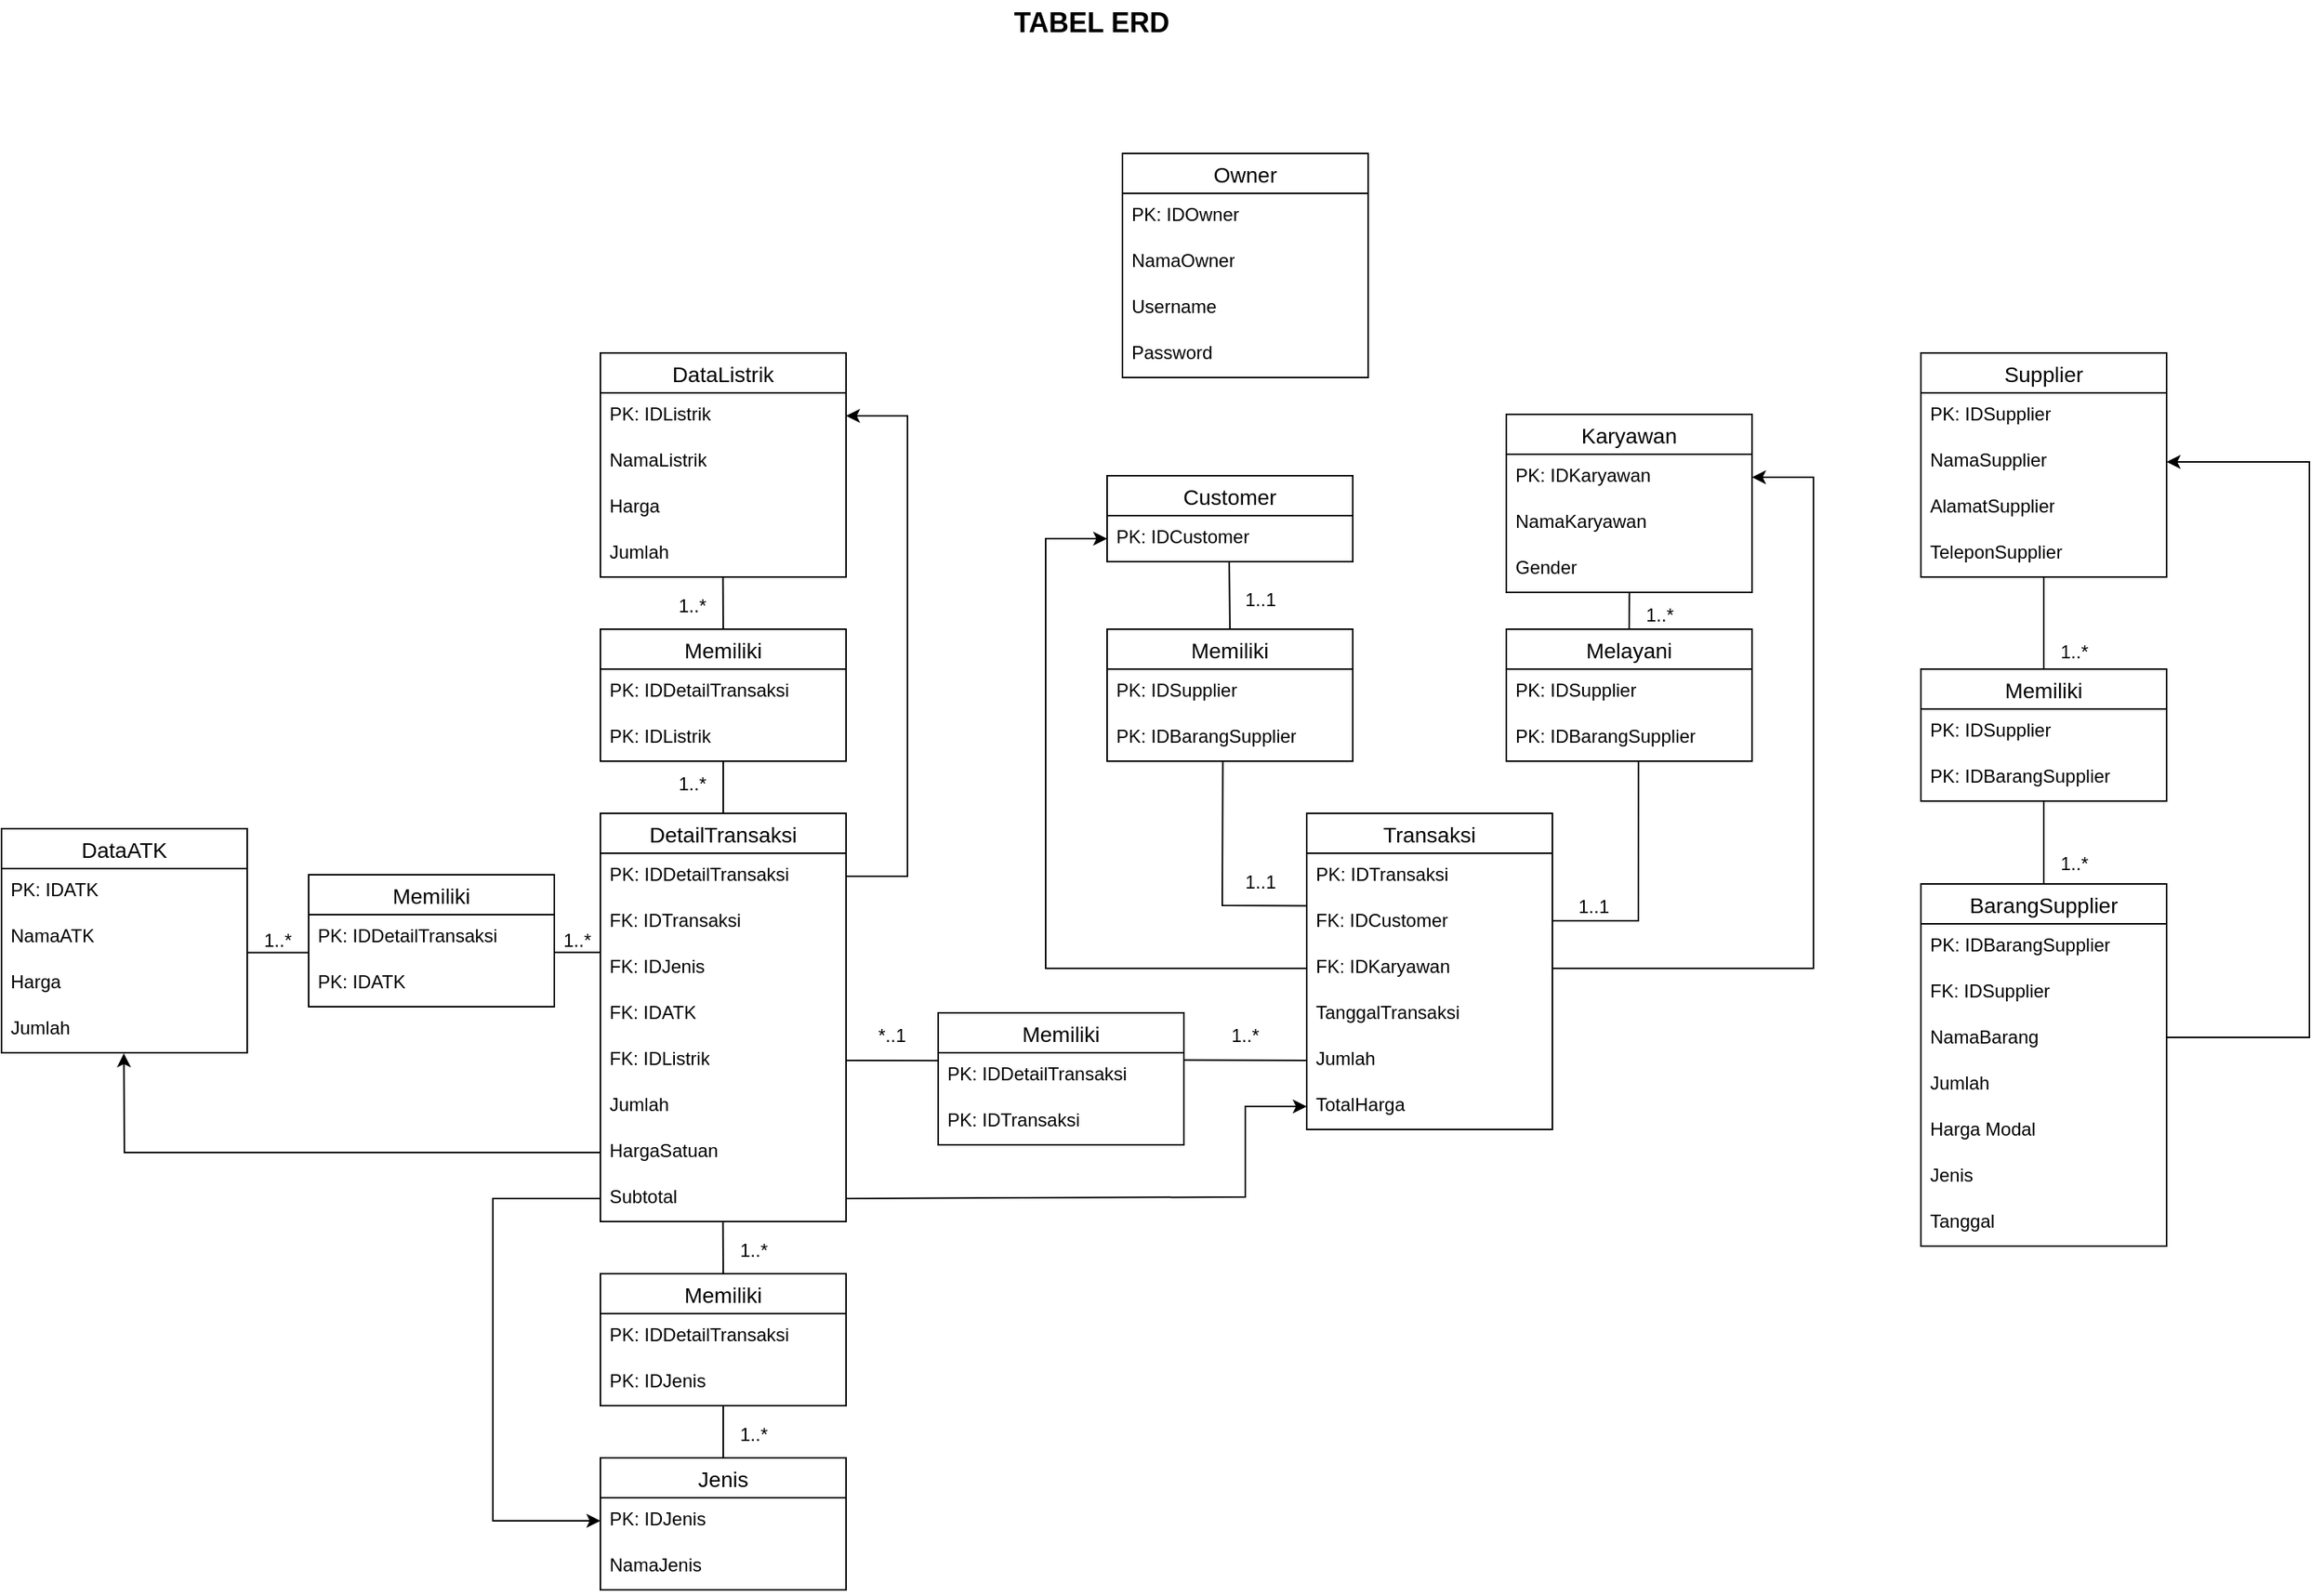 <mxfile version="24.9.1" pages="3">
  <diagram name="Tabel ERD" id="pd5Z-vJEDujKjC-KWBN4">
    <mxGraphModel dx="3781" dy="2709" grid="1" gridSize="10" guides="1" tooltips="1" connect="1" arrows="1" fold="1" page="1" pageScale="1" pageWidth="827" pageHeight="1169" math="0" shadow="0">
      <root>
        <mxCell id="0" />
        <mxCell id="1" parent="0" />
        <mxCell id="2nRiDqllTPxRwzyI0WlH-1" value="Jenis" style="swimlane;fontStyle=0;childLayout=stackLayout;horizontal=1;startSize=26;horizontalStack=0;resizeParent=1;resizeParentMax=0;resizeLast=0;collapsible=1;marginBottom=0;align=center;fontSize=14;" vertex="1" parent="1">
          <mxGeometry x="52" y="-170" width="160" height="86" as="geometry" />
        </mxCell>
        <mxCell id="2nRiDqllTPxRwzyI0WlH-2" value="PK: IDJenis" style="text;strokeColor=none;fillColor=none;spacingLeft=4;spacingRight=4;overflow=hidden;rotatable=0;points=[[0,0.5],[1,0.5]];portConstraint=eastwest;fontSize=12;whiteSpace=wrap;html=1;" vertex="1" parent="2nRiDqllTPxRwzyI0WlH-1">
          <mxGeometry y="26" width="160" height="30" as="geometry" />
        </mxCell>
        <mxCell id="2nRiDqllTPxRwzyI0WlH-3" value="NamaJenis" style="text;strokeColor=none;fillColor=none;spacingLeft=4;spacingRight=4;overflow=hidden;rotatable=0;points=[[0,0.5],[1,0.5]];portConstraint=eastwest;fontSize=12;whiteSpace=wrap;html=1;" vertex="1" parent="2nRiDqllTPxRwzyI0WlH-1">
          <mxGeometry y="56" width="160" height="30" as="geometry" />
        </mxCell>
        <mxCell id="2nRiDqllTPxRwzyI0WlH-5" value="DataListrik" style="swimlane;fontStyle=0;childLayout=stackLayout;horizontal=1;startSize=26;horizontalStack=0;resizeParent=1;resizeParentMax=0;resizeLast=0;collapsible=1;marginBottom=0;align=center;fontSize=14;" vertex="1" parent="1">
          <mxGeometry x="52" y="-890" width="160" height="146" as="geometry" />
        </mxCell>
        <mxCell id="2nRiDqllTPxRwzyI0WlH-6" value="PK: IDListrik" style="text;strokeColor=none;fillColor=none;spacingLeft=4;spacingRight=4;overflow=hidden;rotatable=0;points=[[0,0.5],[1,0.5]];portConstraint=eastwest;fontSize=12;whiteSpace=wrap;html=1;" vertex="1" parent="2nRiDqllTPxRwzyI0WlH-5">
          <mxGeometry y="26" width="160" height="30" as="geometry" />
        </mxCell>
        <mxCell id="2nRiDqllTPxRwzyI0WlH-10" value="NamaListrik" style="text;strokeColor=none;fillColor=none;spacingLeft=4;spacingRight=4;overflow=hidden;rotatable=0;points=[[0,0.5],[1,0.5]];portConstraint=eastwest;fontSize=12;whiteSpace=wrap;html=1;" vertex="1" parent="2nRiDqllTPxRwzyI0WlH-5">
          <mxGeometry y="56" width="160" height="30" as="geometry" />
        </mxCell>
        <mxCell id="2nRiDqllTPxRwzyI0WlH-7" value="Harga" style="text;strokeColor=none;fillColor=none;spacingLeft=4;spacingRight=4;overflow=hidden;rotatable=0;points=[[0,0.5],[1,0.5]];portConstraint=eastwest;fontSize=12;whiteSpace=wrap;html=1;" vertex="1" parent="2nRiDqllTPxRwzyI0WlH-5">
          <mxGeometry y="86" width="160" height="30" as="geometry" />
        </mxCell>
        <mxCell id="2nRiDqllTPxRwzyI0WlH-8" value="Jumlah" style="text;strokeColor=none;fillColor=none;spacingLeft=4;spacingRight=4;overflow=hidden;rotatable=0;points=[[0,0.5],[1,0.5]];portConstraint=eastwest;fontSize=12;whiteSpace=wrap;html=1;" vertex="1" parent="2nRiDqllTPxRwzyI0WlH-5">
          <mxGeometry y="116" width="160" height="30" as="geometry" />
        </mxCell>
        <mxCell id="2nRiDqllTPxRwzyI0WlH-21" value="DataATK" style="swimlane;fontStyle=0;childLayout=stackLayout;horizontal=1;startSize=26;horizontalStack=0;resizeParent=1;resizeParentMax=0;resizeLast=0;collapsible=1;marginBottom=0;align=center;fontSize=14;" vertex="1" parent="1">
          <mxGeometry x="-338" y="-580" width="160" height="146" as="geometry" />
        </mxCell>
        <mxCell id="2nRiDqllTPxRwzyI0WlH-22" value="PK: IDATK" style="text;strokeColor=none;fillColor=none;spacingLeft=4;spacingRight=4;overflow=hidden;rotatable=0;points=[[0,0.5],[1,0.5]];portConstraint=eastwest;fontSize=12;whiteSpace=wrap;html=1;" vertex="1" parent="2nRiDqllTPxRwzyI0WlH-21">
          <mxGeometry y="26" width="160" height="30" as="geometry" />
        </mxCell>
        <mxCell id="2nRiDqllTPxRwzyI0WlH-23" value="NamaATK" style="text;strokeColor=none;fillColor=none;spacingLeft=4;spacingRight=4;overflow=hidden;rotatable=0;points=[[0,0.5],[1,0.5]];portConstraint=eastwest;fontSize=12;whiteSpace=wrap;html=1;" vertex="1" parent="2nRiDqllTPxRwzyI0WlH-21">
          <mxGeometry y="56" width="160" height="30" as="geometry" />
        </mxCell>
        <mxCell id="2nRiDqllTPxRwzyI0WlH-24" value="Harga" style="text;strokeColor=none;fillColor=none;spacingLeft=4;spacingRight=4;overflow=hidden;rotatable=0;points=[[0,0.5],[1,0.5]];portConstraint=eastwest;fontSize=12;whiteSpace=wrap;html=1;" vertex="1" parent="2nRiDqllTPxRwzyI0WlH-21">
          <mxGeometry y="86" width="160" height="30" as="geometry" />
        </mxCell>
        <mxCell id="2nRiDqllTPxRwzyI0WlH-25" value="Jumlah" style="text;strokeColor=none;fillColor=none;spacingLeft=4;spacingRight=4;overflow=hidden;rotatable=0;points=[[0,0.5],[1,0.5]];portConstraint=eastwest;fontSize=12;whiteSpace=wrap;html=1;" vertex="1" parent="2nRiDqllTPxRwzyI0WlH-21">
          <mxGeometry y="116" width="160" height="30" as="geometry" />
        </mxCell>
        <mxCell id="2nRiDqllTPxRwzyI0WlH-26" value="Karyawan" style="swimlane;fontStyle=0;childLayout=stackLayout;horizontal=1;startSize=26;horizontalStack=0;resizeParent=1;resizeParentMax=0;resizeLast=0;collapsible=1;marginBottom=0;align=center;fontSize=14;" vertex="1" parent="1">
          <mxGeometry x="642" y="-850" width="160" height="116" as="geometry" />
        </mxCell>
        <mxCell id="2nRiDqllTPxRwzyI0WlH-27" value="PK: IDKaryawan" style="text;strokeColor=none;fillColor=none;spacingLeft=4;spacingRight=4;overflow=hidden;rotatable=0;points=[[0,0.5],[1,0.5]];portConstraint=eastwest;fontSize=12;whiteSpace=wrap;html=1;" vertex="1" parent="2nRiDqllTPxRwzyI0WlH-26">
          <mxGeometry y="26" width="160" height="30" as="geometry" />
        </mxCell>
        <mxCell id="2nRiDqllTPxRwzyI0WlH-28" value="NamaKaryawan" style="text;strokeColor=none;fillColor=none;spacingLeft=4;spacingRight=4;overflow=hidden;rotatable=0;points=[[0,0.5],[1,0.5]];portConstraint=eastwest;fontSize=12;whiteSpace=wrap;html=1;" vertex="1" parent="2nRiDqllTPxRwzyI0WlH-26">
          <mxGeometry y="56" width="160" height="30" as="geometry" />
        </mxCell>
        <mxCell id="2nRiDqllTPxRwzyI0WlH-29" value="Gender" style="text;strokeColor=none;fillColor=none;spacingLeft=4;spacingRight=4;overflow=hidden;rotatable=0;points=[[0,0.5],[1,0.5]];portConstraint=eastwest;fontSize=12;whiteSpace=wrap;html=1;" vertex="1" parent="2nRiDqllTPxRwzyI0WlH-26">
          <mxGeometry y="86" width="160" height="30" as="geometry" />
        </mxCell>
        <mxCell id="2nRiDqllTPxRwzyI0WlH-30" value="Customer" style="swimlane;fontStyle=0;childLayout=stackLayout;horizontal=1;startSize=26;horizontalStack=0;resizeParent=1;resizeParentMax=0;resizeLast=0;collapsible=1;marginBottom=0;align=center;fontSize=14;" vertex="1" parent="1">
          <mxGeometry x="382" y="-810" width="160" height="56" as="geometry" />
        </mxCell>
        <mxCell id="2nRiDqllTPxRwzyI0WlH-31" value="PK: IDCustomer" style="text;strokeColor=none;fillColor=none;spacingLeft=4;spacingRight=4;overflow=hidden;rotatable=0;points=[[0,0.5],[1,0.5]];portConstraint=eastwest;fontSize=12;whiteSpace=wrap;html=1;" vertex="1" parent="2nRiDqllTPxRwzyI0WlH-30">
          <mxGeometry y="26" width="160" height="30" as="geometry" />
        </mxCell>
        <mxCell id="2nRiDqllTPxRwzyI0WlH-34" value="Owner" style="swimlane;fontStyle=0;childLayout=stackLayout;horizontal=1;startSize=26;horizontalStack=0;resizeParent=1;resizeParentMax=0;resizeLast=0;collapsible=1;marginBottom=0;align=center;fontSize=14;" vertex="1" parent="1">
          <mxGeometry x="392" y="-1020" width="160" height="146" as="geometry" />
        </mxCell>
        <mxCell id="2nRiDqllTPxRwzyI0WlH-35" value="PK: IDOwner" style="text;strokeColor=none;fillColor=none;spacingLeft=4;spacingRight=4;overflow=hidden;rotatable=0;points=[[0,0.5],[1,0.5]];portConstraint=eastwest;fontSize=12;whiteSpace=wrap;html=1;" vertex="1" parent="2nRiDqllTPxRwzyI0WlH-34">
          <mxGeometry y="26" width="160" height="30" as="geometry" />
        </mxCell>
        <mxCell id="2nRiDqllTPxRwzyI0WlH-36" value="NamaOwner" style="text;strokeColor=none;fillColor=none;spacingLeft=4;spacingRight=4;overflow=hidden;rotatable=0;points=[[0,0.5],[1,0.5]];portConstraint=eastwest;fontSize=12;whiteSpace=wrap;html=1;" vertex="1" parent="2nRiDqllTPxRwzyI0WlH-34">
          <mxGeometry y="56" width="160" height="30" as="geometry" />
        </mxCell>
        <mxCell id="2nRiDqllTPxRwzyI0WlH-37" value="Username" style="text;strokeColor=none;fillColor=none;spacingLeft=4;spacingRight=4;overflow=hidden;rotatable=0;points=[[0,0.5],[1,0.5]];portConstraint=eastwest;fontSize=12;whiteSpace=wrap;html=1;" vertex="1" parent="2nRiDqllTPxRwzyI0WlH-34">
          <mxGeometry y="86" width="160" height="30" as="geometry" />
        </mxCell>
        <mxCell id="2nRiDqllTPxRwzyI0WlH-38" value="Password" style="text;strokeColor=none;fillColor=none;spacingLeft=4;spacingRight=4;overflow=hidden;rotatable=0;points=[[0,0.5],[1,0.5]];portConstraint=eastwest;fontSize=12;whiteSpace=wrap;html=1;" vertex="1" parent="2nRiDqllTPxRwzyI0WlH-34">
          <mxGeometry y="116" width="160" height="30" as="geometry" />
        </mxCell>
        <mxCell id="2nRiDqllTPxRwzyI0WlH-39" value="Supplier" style="swimlane;fontStyle=0;childLayout=stackLayout;horizontal=1;startSize=26;horizontalStack=0;resizeParent=1;resizeParentMax=0;resizeLast=0;collapsible=1;marginBottom=0;align=center;fontSize=14;" vertex="1" parent="1">
          <mxGeometry x="912" y="-890" width="160" height="146" as="geometry" />
        </mxCell>
        <mxCell id="2nRiDqllTPxRwzyI0WlH-40" value="PK: IDSupplier" style="text;strokeColor=none;fillColor=none;spacingLeft=4;spacingRight=4;overflow=hidden;rotatable=0;points=[[0,0.5],[1,0.5]];portConstraint=eastwest;fontSize=12;whiteSpace=wrap;html=1;" vertex="1" parent="2nRiDqllTPxRwzyI0WlH-39">
          <mxGeometry y="26" width="160" height="30" as="geometry" />
        </mxCell>
        <mxCell id="2nRiDqllTPxRwzyI0WlH-41" value="NamaSupplier" style="text;strokeColor=none;fillColor=none;spacingLeft=4;spacingRight=4;overflow=hidden;rotatable=0;points=[[0,0.5],[1,0.5]];portConstraint=eastwest;fontSize=12;whiteSpace=wrap;html=1;" vertex="1" parent="2nRiDqllTPxRwzyI0WlH-39">
          <mxGeometry y="56" width="160" height="30" as="geometry" />
        </mxCell>
        <mxCell id="2nRiDqllTPxRwzyI0WlH-42" value="AlamatSupplier" style="text;strokeColor=none;fillColor=none;spacingLeft=4;spacingRight=4;overflow=hidden;rotatable=0;points=[[0,0.5],[1,0.5]];portConstraint=eastwest;fontSize=12;whiteSpace=wrap;html=1;" vertex="1" parent="2nRiDqllTPxRwzyI0WlH-39">
          <mxGeometry y="86" width="160" height="30" as="geometry" />
        </mxCell>
        <mxCell id="2nRiDqllTPxRwzyI0WlH-43" value="TeleponSupplier" style="text;strokeColor=none;fillColor=none;spacingLeft=4;spacingRight=4;overflow=hidden;rotatable=0;points=[[0,0.5],[1,0.5]];portConstraint=eastwest;fontSize=12;whiteSpace=wrap;html=1;" vertex="1" parent="2nRiDqllTPxRwzyI0WlH-39">
          <mxGeometry y="116" width="160" height="30" as="geometry" />
        </mxCell>
        <mxCell id="2nRiDqllTPxRwzyI0WlH-44" value="BarangSupplier" style="swimlane;fontStyle=0;childLayout=stackLayout;horizontal=1;startSize=26;horizontalStack=0;resizeParent=1;resizeParentMax=0;resizeLast=0;collapsible=1;marginBottom=0;align=center;fontSize=14;" vertex="1" parent="1">
          <mxGeometry x="912" y="-544" width="160" height="236" as="geometry" />
        </mxCell>
        <mxCell id="2nRiDqllTPxRwzyI0WlH-45" value="PK: IDBarangSupplier" style="text;strokeColor=none;fillColor=none;spacingLeft=4;spacingRight=4;overflow=hidden;rotatable=0;points=[[0,0.5],[1,0.5]];portConstraint=eastwest;fontSize=12;whiteSpace=wrap;html=1;" vertex="1" parent="2nRiDqllTPxRwzyI0WlH-44">
          <mxGeometry y="26" width="160" height="30" as="geometry" />
        </mxCell>
        <mxCell id="2nRiDqllTPxRwzyI0WlH-46" value="FK: IDSupplier" style="text;strokeColor=none;fillColor=none;spacingLeft=4;spacingRight=4;overflow=hidden;rotatable=0;points=[[0,0.5],[1,0.5]];portConstraint=eastwest;fontSize=12;whiteSpace=wrap;html=1;" vertex="1" parent="2nRiDqllTPxRwzyI0WlH-44">
          <mxGeometry y="56" width="160" height="30" as="geometry" />
        </mxCell>
        <mxCell id="2nRiDqllTPxRwzyI0WlH-47" value="NamaBarang" style="text;strokeColor=none;fillColor=none;spacingLeft=4;spacingRight=4;overflow=hidden;rotatable=0;points=[[0,0.5],[1,0.5]];portConstraint=eastwest;fontSize=12;whiteSpace=wrap;html=1;" vertex="1" parent="2nRiDqllTPxRwzyI0WlH-44">
          <mxGeometry y="86" width="160" height="30" as="geometry" />
        </mxCell>
        <mxCell id="2nRiDqllTPxRwzyI0WlH-49" value="Jumlah" style="text;strokeColor=none;fillColor=none;spacingLeft=4;spacingRight=4;overflow=hidden;rotatable=0;points=[[0,0.5],[1,0.5]];portConstraint=eastwest;fontSize=12;whiteSpace=wrap;html=1;" vertex="1" parent="2nRiDqllTPxRwzyI0WlH-44">
          <mxGeometry y="116" width="160" height="30" as="geometry" />
        </mxCell>
        <mxCell id="2nRiDqllTPxRwzyI0WlH-50" value="Harga Modal" style="text;strokeColor=none;fillColor=none;spacingLeft=4;spacingRight=4;overflow=hidden;rotatable=0;points=[[0,0.5],[1,0.5]];portConstraint=eastwest;fontSize=12;whiteSpace=wrap;html=1;" vertex="1" parent="2nRiDqllTPxRwzyI0WlH-44">
          <mxGeometry y="146" width="160" height="30" as="geometry" />
        </mxCell>
        <mxCell id="2nRiDqllTPxRwzyI0WlH-51" value="Jenis" style="text;strokeColor=none;fillColor=none;spacingLeft=4;spacingRight=4;overflow=hidden;rotatable=0;points=[[0,0.5],[1,0.5]];portConstraint=eastwest;fontSize=12;whiteSpace=wrap;html=1;" vertex="1" parent="2nRiDqllTPxRwzyI0WlH-44">
          <mxGeometry y="176" width="160" height="30" as="geometry" />
        </mxCell>
        <mxCell id="2nRiDqllTPxRwzyI0WlH-52" value="Tanggal" style="text;strokeColor=none;fillColor=none;spacingLeft=4;spacingRight=4;overflow=hidden;rotatable=0;points=[[0,0.5],[1,0.5]];portConstraint=eastwest;fontSize=12;whiteSpace=wrap;html=1;" vertex="1" parent="2nRiDqllTPxRwzyI0WlH-44">
          <mxGeometry y="206" width="160" height="30" as="geometry" />
        </mxCell>
        <mxCell id="2nRiDqllTPxRwzyI0WlH-53" value="Transaksi" style="swimlane;fontStyle=0;childLayout=stackLayout;horizontal=1;startSize=26;horizontalStack=0;resizeParent=1;resizeParentMax=0;resizeLast=0;collapsible=1;marginBottom=0;align=center;fontSize=14;" vertex="1" parent="1">
          <mxGeometry x="512" y="-590" width="160" height="206" as="geometry" />
        </mxCell>
        <mxCell id="2nRiDqllTPxRwzyI0WlH-54" value="PK: IDTransaksi" style="text;strokeColor=none;fillColor=none;spacingLeft=4;spacingRight=4;overflow=hidden;rotatable=0;points=[[0,0.5],[1,0.5]];portConstraint=eastwest;fontSize=12;whiteSpace=wrap;html=1;" vertex="1" parent="2nRiDqllTPxRwzyI0WlH-53">
          <mxGeometry y="26" width="160" height="30" as="geometry" />
        </mxCell>
        <mxCell id="2nRiDqllTPxRwzyI0WlH-61" value="FK: IDCustomer" style="text;strokeColor=none;fillColor=none;spacingLeft=4;spacingRight=4;overflow=hidden;rotatable=0;points=[[0,0.5],[1,0.5]];portConstraint=eastwest;fontSize=12;whiteSpace=wrap;html=1;" vertex="1" parent="2nRiDqllTPxRwzyI0WlH-53">
          <mxGeometry y="56" width="160" height="30" as="geometry" />
        </mxCell>
        <mxCell id="2nRiDqllTPxRwzyI0WlH-62" value="FK: IDKaryawan" style="text;strokeColor=none;fillColor=none;spacingLeft=4;spacingRight=4;overflow=hidden;rotatable=0;points=[[0,0.5],[1,0.5]];portConstraint=eastwest;fontSize=12;whiteSpace=wrap;html=1;" vertex="1" parent="2nRiDqllTPxRwzyI0WlH-53">
          <mxGeometry y="86" width="160" height="30" as="geometry" />
        </mxCell>
        <mxCell id="2nRiDqllTPxRwzyI0WlH-55" value="TanggalTransaksi" style="text;strokeColor=none;fillColor=none;spacingLeft=4;spacingRight=4;overflow=hidden;rotatable=0;points=[[0,0.5],[1,0.5]];portConstraint=eastwest;fontSize=12;whiteSpace=wrap;html=1;" vertex="1" parent="2nRiDqllTPxRwzyI0WlH-53">
          <mxGeometry y="116" width="160" height="30" as="geometry" />
        </mxCell>
        <mxCell id="2nRiDqllTPxRwzyI0WlH-56" value="Jumlah" style="text;strokeColor=none;fillColor=none;spacingLeft=4;spacingRight=4;overflow=hidden;rotatable=0;points=[[0,0.5],[1,0.5]];portConstraint=eastwest;fontSize=12;whiteSpace=wrap;html=1;" vertex="1" parent="2nRiDqllTPxRwzyI0WlH-53">
          <mxGeometry y="146" width="160" height="30" as="geometry" />
        </mxCell>
        <mxCell id="2nRiDqllTPxRwzyI0WlH-57" value="TotalHarga" style="text;strokeColor=none;fillColor=none;spacingLeft=4;spacingRight=4;overflow=hidden;rotatable=0;points=[[0,0.5],[1,0.5]];portConstraint=eastwest;fontSize=12;whiteSpace=wrap;html=1;" vertex="1" parent="2nRiDqllTPxRwzyI0WlH-53">
          <mxGeometry y="176" width="160" height="30" as="geometry" />
        </mxCell>
        <mxCell id="2nRiDqllTPxRwzyI0WlH-64" value="DetailTransaksi" style="swimlane;fontStyle=0;childLayout=stackLayout;horizontal=1;startSize=26;horizontalStack=0;resizeParent=1;resizeParentMax=0;resizeLast=0;collapsible=1;marginBottom=0;align=center;fontSize=14;" vertex="1" parent="1">
          <mxGeometry x="52" y="-590" width="160" height="266" as="geometry" />
        </mxCell>
        <mxCell id="2nRiDqllTPxRwzyI0WlH-65" value="PK: IDDetailTransaksi" style="text;strokeColor=none;fillColor=none;spacingLeft=4;spacingRight=4;overflow=hidden;rotatable=0;points=[[0,0.5],[1,0.5]];portConstraint=eastwest;fontSize=12;whiteSpace=wrap;html=1;" vertex="1" parent="2nRiDqllTPxRwzyI0WlH-64">
          <mxGeometry y="26" width="160" height="30" as="geometry" />
        </mxCell>
        <mxCell id="2nRiDqllTPxRwzyI0WlH-75" value="FK: IDTransaksi" style="text;strokeColor=none;fillColor=none;spacingLeft=4;spacingRight=4;overflow=hidden;rotatable=0;points=[[0,0.5],[1,0.5]];portConstraint=eastwest;fontSize=12;whiteSpace=wrap;html=1;" vertex="1" parent="2nRiDqllTPxRwzyI0WlH-64">
          <mxGeometry y="56" width="160" height="30" as="geometry" />
        </mxCell>
        <mxCell id="2nRiDqllTPxRwzyI0WlH-66" value="FK: IDJenis" style="text;strokeColor=none;fillColor=none;spacingLeft=4;spacingRight=4;overflow=hidden;rotatable=0;points=[[0,0.5],[1,0.5]];portConstraint=eastwest;fontSize=12;whiteSpace=wrap;html=1;" vertex="1" parent="2nRiDqllTPxRwzyI0WlH-64">
          <mxGeometry y="86" width="160" height="30" as="geometry" />
        </mxCell>
        <mxCell id="2nRiDqllTPxRwzyI0WlH-67" value="FK: IDATK" style="text;strokeColor=none;fillColor=none;spacingLeft=4;spacingRight=4;overflow=hidden;rotatable=0;points=[[0,0.5],[1,0.5]];portConstraint=eastwest;fontSize=12;whiteSpace=wrap;html=1;" vertex="1" parent="2nRiDqllTPxRwzyI0WlH-64">
          <mxGeometry y="116" width="160" height="30" as="geometry" />
        </mxCell>
        <mxCell id="2nRiDqllTPxRwzyI0WlH-90" value="FK: IDListrik" style="text;strokeColor=none;fillColor=none;spacingLeft=4;spacingRight=4;overflow=hidden;rotatable=0;points=[[0,0.5],[1,0.5]];portConstraint=eastwest;fontSize=12;whiteSpace=wrap;html=1;" vertex="1" parent="2nRiDqllTPxRwzyI0WlH-64">
          <mxGeometry y="146" width="160" height="30" as="geometry" />
        </mxCell>
        <mxCell id="2nRiDqllTPxRwzyI0WlH-68" value="Jumlah" style="text;strokeColor=none;fillColor=none;spacingLeft=4;spacingRight=4;overflow=hidden;rotatable=0;points=[[0,0.5],[1,0.5]];portConstraint=eastwest;fontSize=12;whiteSpace=wrap;html=1;" vertex="1" parent="2nRiDqllTPxRwzyI0WlH-64">
          <mxGeometry y="176" width="160" height="30" as="geometry" />
        </mxCell>
        <mxCell id="2nRiDqllTPxRwzyI0WlH-69" value="HargaSatuan" style="text;strokeColor=none;fillColor=none;spacingLeft=4;spacingRight=4;overflow=hidden;rotatable=0;points=[[0,0.5],[1,0.5]];portConstraint=eastwest;fontSize=12;whiteSpace=wrap;html=1;" vertex="1" parent="2nRiDqllTPxRwzyI0WlH-64">
          <mxGeometry y="206" width="160" height="30" as="geometry" />
        </mxCell>
        <mxCell id="2nRiDqllTPxRwzyI0WlH-70" value="Subtotal" style="text;strokeColor=none;fillColor=none;spacingLeft=4;spacingRight=4;overflow=hidden;rotatable=0;points=[[0,0.5],[1,0.5]];portConstraint=eastwest;fontSize=12;whiteSpace=wrap;html=1;" vertex="1" parent="2nRiDqllTPxRwzyI0WlH-64">
          <mxGeometry y="236" width="160" height="30" as="geometry" />
        </mxCell>
        <mxCell id="2nRiDqllTPxRwzyI0WlH-81" value="Memiliki" style="swimlane;fontStyle=0;childLayout=stackLayout;horizontal=1;startSize=26;horizontalStack=0;resizeParent=1;resizeParentMax=0;resizeLast=0;collapsible=1;marginBottom=0;align=center;fontSize=14;" vertex="1" parent="1">
          <mxGeometry x="912" y="-684" width="160" height="86" as="geometry" />
        </mxCell>
        <mxCell id="2nRiDqllTPxRwzyI0WlH-82" value="PK: IDSupplier" style="text;strokeColor=none;fillColor=none;spacingLeft=4;spacingRight=4;overflow=hidden;rotatable=0;points=[[0,0.5],[1,0.5]];portConstraint=eastwest;fontSize=12;whiteSpace=wrap;html=1;" vertex="1" parent="2nRiDqllTPxRwzyI0WlH-81">
          <mxGeometry y="26" width="160" height="30" as="geometry" />
        </mxCell>
        <mxCell id="2nRiDqllTPxRwzyI0WlH-83" value="PK: IDBarangSupplier" style="text;strokeColor=none;fillColor=none;spacingLeft=4;spacingRight=4;overflow=hidden;rotatable=0;points=[[0,0.5],[1,0.5]];portConstraint=eastwest;fontSize=12;whiteSpace=wrap;html=1;" vertex="1" parent="2nRiDqllTPxRwzyI0WlH-81">
          <mxGeometry y="56" width="160" height="30" as="geometry" />
        </mxCell>
        <mxCell id="2nRiDqllTPxRwzyI0WlH-85" value="" style="endArrow=none;html=1;rounded=0;exitX=0.5;exitY=0;exitDx=0;exitDy=0;entryX=0.5;entryY=1.005;entryDx=0;entryDy=0;entryPerimeter=0;" edge="1" parent="1" source="2nRiDqllTPxRwzyI0WlH-44" target="2nRiDqllTPxRwzyI0WlH-83">
          <mxGeometry width="50" height="50" relative="1" as="geometry">
            <mxPoint x="965" y="-554" as="sourcePoint" />
            <mxPoint x="992" y="-594" as="targetPoint" />
          </mxGeometry>
        </mxCell>
        <mxCell id="2nRiDqllTPxRwzyI0WlH-86" value="" style="endArrow=none;html=1;rounded=0;entryX=0.5;entryY=1;entryDx=0;entryDy=0;entryPerimeter=0;" edge="1" parent="1" target="2nRiDqllTPxRwzyI0WlH-43">
          <mxGeometry width="50" height="50" relative="1" as="geometry">
            <mxPoint x="992" y="-684" as="sourcePoint" />
            <mxPoint x="1002" y="-588" as="targetPoint" />
          </mxGeometry>
        </mxCell>
        <mxCell id="2nRiDqllTPxRwzyI0WlH-87" value="" style="endArrow=classic;html=1;rounded=0;entryX=1;entryY=0.5;entryDx=0;entryDy=0;" edge="1" parent="1">
          <mxGeometry width="50" height="50" relative="1" as="geometry">
            <mxPoint x="1072" y="-444" as="sourcePoint" />
            <mxPoint x="1072" y="-819" as="targetPoint" />
            <Array as="points">
              <mxPoint x="1165" y="-444" />
              <mxPoint x="1165" y="-819" />
            </Array>
          </mxGeometry>
        </mxCell>
        <mxCell id="2nRiDqllTPxRwzyI0WlH-91" value="Memiliki" style="swimlane;fontStyle=0;childLayout=stackLayout;horizontal=1;startSize=26;horizontalStack=0;resizeParent=1;resizeParentMax=0;resizeLast=0;collapsible=1;marginBottom=0;align=center;fontSize=14;" vertex="1" parent="1">
          <mxGeometry x="382" y="-710" width="160" height="86" as="geometry" />
        </mxCell>
        <mxCell id="2nRiDqllTPxRwzyI0WlH-92" value="PK: IDSupplier" style="text;strokeColor=none;fillColor=none;spacingLeft=4;spacingRight=4;overflow=hidden;rotatable=0;points=[[0,0.5],[1,0.5]];portConstraint=eastwest;fontSize=12;whiteSpace=wrap;html=1;" vertex="1" parent="2nRiDqllTPxRwzyI0WlH-91">
          <mxGeometry y="26" width="160" height="30" as="geometry" />
        </mxCell>
        <mxCell id="2nRiDqllTPxRwzyI0WlH-93" value="PK: IDBarangSupplier" style="text;strokeColor=none;fillColor=none;spacingLeft=4;spacingRight=4;overflow=hidden;rotatable=0;points=[[0,0.5],[1,0.5]];portConstraint=eastwest;fontSize=12;whiteSpace=wrap;html=1;" vertex="1" parent="2nRiDqllTPxRwzyI0WlH-91">
          <mxGeometry y="56" width="160" height="30" as="geometry" />
        </mxCell>
        <mxCell id="2nRiDqllTPxRwzyI0WlH-94" value="Melayani" style="swimlane;fontStyle=0;childLayout=stackLayout;horizontal=1;startSize=26;horizontalStack=0;resizeParent=1;resizeParentMax=0;resizeLast=0;collapsible=1;marginBottom=0;align=center;fontSize=14;" vertex="1" parent="1">
          <mxGeometry x="642" y="-710" width="160" height="86" as="geometry" />
        </mxCell>
        <mxCell id="2nRiDqllTPxRwzyI0WlH-95" value="PK: IDSupplier" style="text;strokeColor=none;fillColor=none;spacingLeft=4;spacingRight=4;overflow=hidden;rotatable=0;points=[[0,0.5],[1,0.5]];portConstraint=eastwest;fontSize=12;whiteSpace=wrap;html=1;" vertex="1" parent="2nRiDqllTPxRwzyI0WlH-94">
          <mxGeometry y="26" width="160" height="30" as="geometry" />
        </mxCell>
        <mxCell id="2nRiDqllTPxRwzyI0WlH-96" value="PK: IDBarangSupplier" style="text;strokeColor=none;fillColor=none;spacingLeft=4;spacingRight=4;overflow=hidden;rotatable=0;points=[[0,0.5],[1,0.5]];portConstraint=eastwest;fontSize=12;whiteSpace=wrap;html=1;" vertex="1" parent="2nRiDqllTPxRwzyI0WlH-94">
          <mxGeometry y="56" width="160" height="30" as="geometry" />
        </mxCell>
        <mxCell id="2nRiDqllTPxRwzyI0WlH-97" value="" style="endArrow=none;html=1;rounded=0;entryX=0.538;entryY=1.001;entryDx=0;entryDy=0;entryPerimeter=0;exitX=1;exitY=0.467;exitDx=0;exitDy=0;exitPerimeter=0;" edge="1" parent="1" source="2nRiDqllTPxRwzyI0WlH-61" target="2nRiDqllTPxRwzyI0WlH-96">
          <mxGeometry width="50" height="50" relative="1" as="geometry">
            <mxPoint x="652" y="-500" as="sourcePoint" />
            <mxPoint x="702" y="-550" as="targetPoint" />
            <Array as="points">
              <mxPoint x="728" y="-520" />
            </Array>
          </mxGeometry>
        </mxCell>
        <mxCell id="2nRiDqllTPxRwzyI0WlH-98" value="" style="endArrow=none;html=1;rounded=0;entryX=0.471;entryY=1.009;entryDx=0;entryDy=0;entryPerimeter=0;exitX=0.003;exitY=0.14;exitDx=0;exitDy=0;exitPerimeter=0;" edge="1" parent="1" source="2nRiDqllTPxRwzyI0WlH-61" target="2nRiDqllTPxRwzyI0WlH-93">
          <mxGeometry width="50" height="50" relative="1" as="geometry">
            <mxPoint x="702" y="-530" as="sourcePoint" />
            <mxPoint x="752" y="-580" as="targetPoint" />
            <Array as="points">
              <mxPoint x="457" y="-530" />
            </Array>
          </mxGeometry>
        </mxCell>
        <mxCell id="2nRiDqllTPxRwzyI0WlH-99" value="" style="endArrow=classic;html=1;rounded=0;exitX=0;exitY=0.5;exitDx=0;exitDy=0;entryX=0;entryY=0.5;entryDx=0;entryDy=0;" edge="1" parent="1" source="2nRiDqllTPxRwzyI0WlH-62" target="2nRiDqllTPxRwzyI0WlH-31">
          <mxGeometry width="50" height="50" relative="1" as="geometry">
            <mxPoint x="552" y="-540" as="sourcePoint" />
            <mxPoint x="602" y="-590" as="targetPoint" />
            <Array as="points">
              <mxPoint x="342" y="-489" />
              <mxPoint x="342" y="-769" />
            </Array>
          </mxGeometry>
        </mxCell>
        <mxCell id="2nRiDqllTPxRwzyI0WlH-100" value="" style="endArrow=classic;html=1;rounded=0;exitX=1;exitY=0.5;exitDx=0;exitDy=0;entryX=1;entryY=0.5;entryDx=0;entryDy=0;" edge="1" parent="1" source="2nRiDqllTPxRwzyI0WlH-62" target="2nRiDqllTPxRwzyI0WlH-27">
          <mxGeometry width="50" height="50" relative="1" as="geometry">
            <mxPoint x="682" y="-540" as="sourcePoint" />
            <mxPoint x="732" y="-590" as="targetPoint" />
            <Array as="points">
              <mxPoint x="842" y="-489" />
              <mxPoint x="842" y="-809" />
            </Array>
          </mxGeometry>
        </mxCell>
        <mxCell id="2nRiDqllTPxRwzyI0WlH-107" value="Memiliki" style="swimlane;fontStyle=0;childLayout=stackLayout;horizontal=1;startSize=26;horizontalStack=0;resizeParent=1;resizeParentMax=0;resizeLast=0;collapsible=1;marginBottom=0;align=center;fontSize=14;" vertex="1" parent="1">
          <mxGeometry x="52" y="-710" width="160" height="86" as="geometry" />
        </mxCell>
        <mxCell id="2nRiDqllTPxRwzyI0WlH-108" value="PK: IDDetailTransaksi" style="text;strokeColor=none;fillColor=none;spacingLeft=4;spacingRight=4;overflow=hidden;rotatable=0;points=[[0,0.5],[1,0.5]];portConstraint=eastwest;fontSize=12;whiteSpace=wrap;html=1;" vertex="1" parent="2nRiDqllTPxRwzyI0WlH-107">
          <mxGeometry y="26" width="160" height="30" as="geometry" />
        </mxCell>
        <mxCell id="2nRiDqllTPxRwzyI0WlH-109" value="PK: IDListrik" style="text;strokeColor=none;fillColor=none;spacingLeft=4;spacingRight=4;overflow=hidden;rotatable=0;points=[[0,0.5],[1,0.5]];portConstraint=eastwest;fontSize=12;whiteSpace=wrap;html=1;" vertex="1" parent="2nRiDqllTPxRwzyI0WlH-107">
          <mxGeometry y="56" width="160" height="30" as="geometry" />
        </mxCell>
        <mxCell id="2nRiDqllTPxRwzyI0WlH-110" value="Memiliki" style="swimlane;fontStyle=0;childLayout=stackLayout;horizontal=1;startSize=26;horizontalStack=0;resizeParent=1;resizeParentMax=0;resizeLast=0;collapsible=1;marginBottom=0;align=center;fontSize=14;" vertex="1" parent="1">
          <mxGeometry x="-138" y="-550" width="160" height="86" as="geometry" />
        </mxCell>
        <mxCell id="2nRiDqllTPxRwzyI0WlH-111" value="PK: IDDetailTransaksi" style="text;strokeColor=none;fillColor=none;spacingLeft=4;spacingRight=4;overflow=hidden;rotatable=0;points=[[0,0.5],[1,0.5]];portConstraint=eastwest;fontSize=12;whiteSpace=wrap;html=1;" vertex="1" parent="2nRiDqllTPxRwzyI0WlH-110">
          <mxGeometry y="26" width="160" height="30" as="geometry" />
        </mxCell>
        <mxCell id="2nRiDqllTPxRwzyI0WlH-112" value="PK: IDATK" style="text;strokeColor=none;fillColor=none;spacingLeft=4;spacingRight=4;overflow=hidden;rotatable=0;points=[[0,0.5],[1,0.5]];portConstraint=eastwest;fontSize=12;whiteSpace=wrap;html=1;" vertex="1" parent="2nRiDqllTPxRwzyI0WlH-110">
          <mxGeometry y="56" width="160" height="30" as="geometry" />
        </mxCell>
        <mxCell id="2nRiDqllTPxRwzyI0WlH-113" value="Memiliki" style="swimlane;fontStyle=0;childLayout=stackLayout;horizontal=1;startSize=26;horizontalStack=0;resizeParent=1;resizeParentMax=0;resizeLast=0;collapsible=1;marginBottom=0;align=center;fontSize=14;" vertex="1" parent="1">
          <mxGeometry x="52" y="-290" width="160" height="86" as="geometry" />
        </mxCell>
        <mxCell id="2nRiDqllTPxRwzyI0WlH-114" value="PK: IDDetailTransaksi" style="text;strokeColor=none;fillColor=none;spacingLeft=4;spacingRight=4;overflow=hidden;rotatable=0;points=[[0,0.5],[1,0.5]];portConstraint=eastwest;fontSize=12;whiteSpace=wrap;html=1;" vertex="1" parent="2nRiDqllTPxRwzyI0WlH-113">
          <mxGeometry y="26" width="160" height="30" as="geometry" />
        </mxCell>
        <mxCell id="2nRiDqllTPxRwzyI0WlH-115" value="PK: IDJenis" style="text;strokeColor=none;fillColor=none;spacingLeft=4;spacingRight=4;overflow=hidden;rotatable=0;points=[[0,0.5],[1,0.5]];portConstraint=eastwest;fontSize=12;whiteSpace=wrap;html=1;" vertex="1" parent="2nRiDqllTPxRwzyI0WlH-113">
          <mxGeometry y="56" width="160" height="30" as="geometry" />
        </mxCell>
        <mxCell id="2nRiDqllTPxRwzyI0WlH-116" value="Memiliki" style="swimlane;fontStyle=0;childLayout=stackLayout;horizontal=1;startSize=26;horizontalStack=0;resizeParent=1;resizeParentMax=0;resizeLast=0;collapsible=1;marginBottom=0;align=center;fontSize=14;" vertex="1" parent="1">
          <mxGeometry x="272" y="-460" width="160" height="86" as="geometry" />
        </mxCell>
        <mxCell id="2nRiDqllTPxRwzyI0WlH-117" value="PK: IDDetailTransaksi" style="text;strokeColor=none;fillColor=none;spacingLeft=4;spacingRight=4;overflow=hidden;rotatable=0;points=[[0,0.5],[1,0.5]];portConstraint=eastwest;fontSize=12;whiteSpace=wrap;html=1;" vertex="1" parent="2nRiDqllTPxRwzyI0WlH-116">
          <mxGeometry y="26" width="160" height="30" as="geometry" />
        </mxCell>
        <mxCell id="2nRiDqllTPxRwzyI0WlH-118" value="PK: IDTransaksi" style="text;strokeColor=none;fillColor=none;spacingLeft=4;spacingRight=4;overflow=hidden;rotatable=0;points=[[0,0.5],[1,0.5]];portConstraint=eastwest;fontSize=12;whiteSpace=wrap;html=1;" vertex="1" parent="2nRiDqllTPxRwzyI0WlH-116">
          <mxGeometry y="56" width="160" height="30" as="geometry" />
        </mxCell>
        <mxCell id="2nRiDqllTPxRwzyI0WlH-119" value="" style="endArrow=none;html=1;rounded=0;exitX=0.5;exitY=0;exitDx=0;exitDy=0;entryX=0.499;entryY=1.007;entryDx=0;entryDy=0;entryPerimeter=0;" edge="1" parent="1" source="2nRiDqllTPxRwzyI0WlH-113" target="2nRiDqllTPxRwzyI0WlH-70">
          <mxGeometry width="50" height="50" relative="1" as="geometry">
            <mxPoint x="332" y="-370" as="sourcePoint" />
            <mxPoint x="382" y="-420" as="targetPoint" />
          </mxGeometry>
        </mxCell>
        <mxCell id="2nRiDqllTPxRwzyI0WlH-120" value="" style="endArrow=none;html=1;rounded=0;exitX=0.5;exitY=0;exitDx=0;exitDy=0;entryX=0.5;entryY=1;entryDx=0;entryDy=0;" edge="1" parent="1" source="2nRiDqllTPxRwzyI0WlH-1" target="2nRiDqllTPxRwzyI0WlH-113">
          <mxGeometry width="50" height="50" relative="1" as="geometry">
            <mxPoint x="142" y="-280" as="sourcePoint" />
            <mxPoint x="142" y="-314" as="targetPoint" />
          </mxGeometry>
        </mxCell>
        <mxCell id="2nRiDqllTPxRwzyI0WlH-121" value="" style="endArrow=none;html=1;rounded=0;exitX=1;exitY=0.5;exitDx=0;exitDy=0;entryX=0;entryY=0.169;entryDx=0;entryDy=0;entryPerimeter=0;" edge="1" parent="1" source="2nRiDqllTPxRwzyI0WlH-90" target="2nRiDqllTPxRwzyI0WlH-117">
          <mxGeometry width="50" height="50" relative="1" as="geometry">
            <mxPoint x="272" y="-350" as="sourcePoint" />
            <mxPoint x="272" y="-399" as="targetPoint" />
          </mxGeometry>
        </mxCell>
        <mxCell id="2nRiDqllTPxRwzyI0WlH-122" value="" style="endArrow=none;html=1;rounded=0;entryX=0;entryY=0.5;entryDx=0;entryDy=0;exitX=1;exitY=0.16;exitDx=0;exitDy=0;exitPerimeter=0;" edge="1" parent="1" source="2nRiDqllTPxRwzyI0WlH-117" target="2nRiDqllTPxRwzyI0WlH-56">
          <mxGeometry width="50" height="50" relative="1" as="geometry">
            <mxPoint x="442" y="-430" as="sourcePoint" />
            <mxPoint x="282" y="-389" as="targetPoint" />
          </mxGeometry>
        </mxCell>
        <mxCell id="2nRiDqllTPxRwzyI0WlH-123" value="" style="endArrow=none;html=1;rounded=0;exitX=0.5;exitY=0;exitDx=0;exitDy=0;entryX=0.499;entryY=1.009;entryDx=0;entryDy=0;entryPerimeter=0;" edge="1" parent="1" source="2nRiDqllTPxRwzyI0WlH-107" target="2nRiDqllTPxRwzyI0WlH-8">
          <mxGeometry width="50" height="50" relative="1" as="geometry">
            <mxPoint x="142" y="-740" as="sourcePoint" />
            <mxPoint x="192" y="-790" as="targetPoint" />
          </mxGeometry>
        </mxCell>
        <mxCell id="2nRiDqllTPxRwzyI0WlH-124" value="" style="endArrow=none;html=1;rounded=0;exitX=0.5;exitY=0;exitDx=0;exitDy=0;entryX=0.5;entryY=1;entryDx=0;entryDy=0;" edge="1" parent="1" source="2nRiDqllTPxRwzyI0WlH-64" target="2nRiDqllTPxRwzyI0WlH-107">
          <mxGeometry width="50" height="50" relative="1" as="geometry">
            <mxPoint x="142" y="-700" as="sourcePoint" />
            <mxPoint x="142" y="-734" as="targetPoint" />
          </mxGeometry>
        </mxCell>
        <mxCell id="2nRiDqllTPxRwzyI0WlH-125" value="" style="endArrow=none;html=1;rounded=0;entryX=-0.001;entryY=0.153;entryDx=0;entryDy=0;entryPerimeter=0;exitX=1.001;exitY=0.822;exitDx=0;exitDy=0;exitPerimeter=0;" edge="1" parent="1" source="2nRiDqllTPxRwzyI0WlH-111" target="2nRiDqllTPxRwzyI0WlH-66">
          <mxGeometry width="50" height="50" relative="1" as="geometry">
            <mxPoint x="22" y="-459" as="sourcePoint" />
            <mxPoint x="-28" y="-520" as="targetPoint" />
          </mxGeometry>
        </mxCell>
        <mxCell id="2nRiDqllTPxRwzyI0WlH-126" value="" style="endArrow=none;html=1;rounded=0;exitX=1;exitY=0.827;exitDx=0;exitDy=0;entryX=-0.003;entryY=0.825;entryDx=0;entryDy=0;exitPerimeter=0;entryPerimeter=0;" edge="1" parent="1" source="2nRiDqllTPxRwzyI0WlH-23" target="2nRiDqllTPxRwzyI0WlH-111">
          <mxGeometry width="50" height="50" relative="1" as="geometry">
            <mxPoint x="-178" y="-480" as="sourcePoint" />
            <mxPoint x="-128" y="-530" as="targetPoint" />
          </mxGeometry>
        </mxCell>
        <mxCell id="2nRiDqllTPxRwzyI0WlH-127" value="" style="endArrow=classic;html=1;rounded=0;exitX=1;exitY=0.5;exitDx=0;exitDy=0;entryX=1;entryY=0.5;entryDx=0;entryDy=0;" edge="1" parent="1" source="2nRiDqllTPxRwzyI0WlH-65" target="2nRiDqllTPxRwzyI0WlH-6">
          <mxGeometry width="50" height="50" relative="1" as="geometry">
            <mxPoint x="82" y="-570" as="sourcePoint" />
            <mxPoint x="132" y="-620" as="targetPoint" />
            <Array as="points">
              <mxPoint x="252" y="-549" />
              <mxPoint x="252" y="-849" />
            </Array>
          </mxGeometry>
        </mxCell>
        <mxCell id="2nRiDqllTPxRwzyI0WlH-128" value="" style="endArrow=classic;html=1;rounded=0;exitX=0;exitY=0.5;exitDx=0;exitDy=0;entryX=0.498;entryY=1.014;entryDx=0;entryDy=0;entryPerimeter=0;" edge="1" parent="1" source="2nRiDqllTPxRwzyI0WlH-69" target="2nRiDqllTPxRwzyI0WlH-25">
          <mxGeometry width="50" height="50" relative="1" as="geometry">
            <mxPoint x="-178" y="-390" as="sourcePoint" />
            <mxPoint x="-258" y="-390" as="targetPoint" />
            <Array as="points">
              <mxPoint x="-258" y="-369" />
            </Array>
          </mxGeometry>
        </mxCell>
        <mxCell id="2nRiDqllTPxRwzyI0WlH-129" value="" style="endArrow=classic;html=1;rounded=0;exitX=0;exitY=0.5;exitDx=0;exitDy=0;entryX=0;entryY=0.5;entryDx=0;entryDy=0;" edge="1" parent="1" source="2nRiDqllTPxRwzyI0WlH-70" target="2nRiDqllTPxRwzyI0WlH-2">
          <mxGeometry width="50" height="50" relative="1" as="geometry">
            <mxPoint x="142" y="-330" as="sourcePoint" />
            <mxPoint x="-28" y="-260" as="targetPoint" />
            <Array as="points">
              <mxPoint x="-18" y="-339" />
              <mxPoint x="-18" y="-129" />
            </Array>
          </mxGeometry>
        </mxCell>
        <mxCell id="2nRiDqllTPxRwzyI0WlH-130" value="" style="endArrow=classic;html=1;rounded=0;exitX=1;exitY=0.5;exitDx=0;exitDy=0;entryX=0;entryY=0.5;entryDx=0;entryDy=0;" edge="1" parent="1" source="2nRiDqllTPxRwzyI0WlH-70" target="2nRiDqllTPxRwzyI0WlH-57">
          <mxGeometry width="50" height="50" relative="1" as="geometry">
            <mxPoint x="332" y="-380" as="sourcePoint" />
            <mxPoint x="382" y="-430" as="targetPoint" />
            <Array as="points">
              <mxPoint x="472" y="-340" />
              <mxPoint x="472" y="-399" />
            </Array>
          </mxGeometry>
        </mxCell>
        <mxCell id="2nRiDqllTPxRwzyI0WlH-131" value="" style="endArrow=none;html=1;rounded=0;exitX=0.5;exitY=0;exitDx=0;exitDy=0;entryX=0.497;entryY=1.008;entryDx=0;entryDy=0;entryPerimeter=0;" edge="1" parent="1" source="2nRiDqllTPxRwzyI0WlH-91" target="2nRiDqllTPxRwzyI0WlH-31">
          <mxGeometry width="50" height="50" relative="1" as="geometry">
            <mxPoint x="432" y="-690" as="sourcePoint" />
            <mxPoint x="482" y="-740" as="targetPoint" />
          </mxGeometry>
        </mxCell>
        <mxCell id="2nRiDqllTPxRwzyI0WlH-132" value="" style="endArrow=none;html=1;rounded=0;exitX=0.5;exitY=0;exitDx=0;exitDy=0;entryX=0.501;entryY=1.003;entryDx=0;entryDy=0;entryPerimeter=0;" edge="1" parent="1" source="2nRiDqllTPxRwzyI0WlH-94" target="2nRiDqllTPxRwzyI0WlH-29">
          <mxGeometry width="50" height="50" relative="1" as="geometry">
            <mxPoint x="742" y="-690" as="sourcePoint" />
            <mxPoint x="792" y="-740" as="targetPoint" />
          </mxGeometry>
        </mxCell>
        <mxCell id="2nRiDqllTPxRwzyI0WlH-133" value="1..*" style="text;html=1;align=center;verticalAlign=middle;whiteSpace=wrap;rounded=0;" vertex="1" parent="1">
          <mxGeometry x="7" y="-522" width="60" height="30" as="geometry" />
        </mxCell>
        <mxCell id="2nRiDqllTPxRwzyI0WlH-135" value="1..*" style="text;html=1;align=center;verticalAlign=middle;whiteSpace=wrap;rounded=0;" vertex="1" parent="1">
          <mxGeometry x="-188" y="-522" width="60" height="30" as="geometry" />
        </mxCell>
        <mxCell id="2nRiDqllTPxRwzyI0WlH-136" value="1..*" style="text;html=1;align=center;verticalAlign=middle;whiteSpace=wrap;rounded=0;" vertex="1" parent="1">
          <mxGeometry x="82" y="-624" width="60" height="30" as="geometry" />
        </mxCell>
        <mxCell id="2nRiDqllTPxRwzyI0WlH-137" value="1..*" style="text;html=1;align=center;verticalAlign=middle;whiteSpace=wrap;rounded=0;" vertex="1" parent="1">
          <mxGeometry x="82" y="-740" width="60" height="30" as="geometry" />
        </mxCell>
        <mxCell id="2nRiDqllTPxRwzyI0WlH-138" value="1..*" style="text;html=1;align=center;verticalAlign=middle;whiteSpace=wrap;rounded=0;" vertex="1" parent="1">
          <mxGeometry x="122" y="-320" width="60" height="30" as="geometry" />
        </mxCell>
        <mxCell id="2nRiDqllTPxRwzyI0WlH-139" value="1..*" style="text;html=1;align=center;verticalAlign=middle;whiteSpace=wrap;rounded=0;" vertex="1" parent="1">
          <mxGeometry x="122" y="-200" width="60" height="30" as="geometry" />
        </mxCell>
        <mxCell id="2nRiDqllTPxRwzyI0WlH-140" value="*..1" style="text;html=1;align=center;verticalAlign=middle;whiteSpace=wrap;rounded=0;" vertex="1" parent="1">
          <mxGeometry x="212" y="-460" width="60" height="30" as="geometry" />
        </mxCell>
        <mxCell id="2nRiDqllTPxRwzyI0WlH-142" value="1..*" style="text;html=1;align=center;verticalAlign=middle;whiteSpace=wrap;rounded=0;" vertex="1" parent="1">
          <mxGeometry x="442" y="-460" width="60" height="30" as="geometry" />
        </mxCell>
        <mxCell id="2nRiDqllTPxRwzyI0WlH-144" value="1..1" style="text;html=1;align=center;verticalAlign=middle;whiteSpace=wrap;rounded=0;" vertex="1" parent="1">
          <mxGeometry x="452" y="-560" width="60" height="30" as="geometry" />
        </mxCell>
        <mxCell id="2nRiDqllTPxRwzyI0WlH-146" value="1..1" style="text;html=1;align=center;verticalAlign=middle;whiteSpace=wrap;rounded=0;" vertex="1" parent="1">
          <mxGeometry x="452" y="-744" width="60" height="30" as="geometry" />
        </mxCell>
        <mxCell id="2nRiDqllTPxRwzyI0WlH-149" value="1..*" style="text;html=1;align=center;verticalAlign=middle;whiteSpace=wrap;rounded=0;" vertex="1" parent="1">
          <mxGeometry x="712" y="-734" width="60" height="30" as="geometry" />
        </mxCell>
        <mxCell id="2nRiDqllTPxRwzyI0WlH-152" value="1..1" style="text;html=1;align=center;verticalAlign=middle;whiteSpace=wrap;rounded=0;" vertex="1" parent="1">
          <mxGeometry x="669" y="-544" width="60" height="30" as="geometry" />
        </mxCell>
        <mxCell id="2nRiDqllTPxRwzyI0WlH-153" value="1..*" style="text;html=1;align=center;verticalAlign=middle;whiteSpace=wrap;rounded=0;" vertex="1" parent="1">
          <mxGeometry x="982" y="-710" width="60" height="30" as="geometry" />
        </mxCell>
        <mxCell id="2nRiDqllTPxRwzyI0WlH-157" value="1..*" style="text;html=1;align=center;verticalAlign=middle;whiteSpace=wrap;rounded=0;" vertex="1" parent="1">
          <mxGeometry x="982" y="-572" width="60" height="30" as="geometry" />
        </mxCell>
        <mxCell id="2nRiDqllTPxRwzyI0WlH-158" value="&lt;b&gt;&lt;font style=&quot;font-size: 18px;&quot;&gt;TABEL ERD&lt;/font&gt;&lt;/b&gt;" style="text;html=1;align=center;verticalAlign=middle;whiteSpace=wrap;rounded=0;" vertex="1" parent="1">
          <mxGeometry x="312" y="-1120" width="120" height="30" as="geometry" />
        </mxCell>
      </root>
    </mxGraphModel>
  </diagram>
  <diagram id="_P2Ghmq5LMvSKHiXD0_T" name="Use Case">
    <mxGraphModel dx="2068" dy="1078" grid="1" gridSize="10" guides="1" tooltips="1" connect="1" arrows="1" fold="1" page="1" pageScale="1" pageWidth="827" pageHeight="1169" math="0" shadow="0">
      <root>
        <mxCell id="0" />
        <mxCell id="1" parent="0" />
        <mxCell id="H_1ypcS6kJhwVxDid4qc-1" value="&lt;font style=&quot;font-size: 18px;&quot;&gt;&lt;b&gt;Use Case&lt;/b&gt;&lt;/font&gt;" style="text;html=1;align=center;verticalAlign=middle;whiteSpace=wrap;rounded=0;" vertex="1" parent="1">
          <mxGeometry x="369" y="20" width="90" height="30" as="geometry" />
        </mxCell>
        <mxCell id="H_1ypcS6kJhwVxDid4qc-3" value="" style="rounded=0;whiteSpace=wrap;html=1;" vertex="1" parent="1">
          <mxGeometry x="154" y="79" width="520" height="690" as="geometry" />
        </mxCell>
        <mxCell id="H_1ypcS6kJhwVxDid4qc-4" value="Owner" style="shape=umlActor;verticalLabelPosition=bottom;verticalAlign=top;html=1;outlineConnect=0;" vertex="1" parent="1">
          <mxGeometry x="60" y="355" width="30" height="60" as="geometry" />
        </mxCell>
        <mxCell id="H_1ypcS6kJhwVxDid4qc-5" value="Karyawan" style="shape=umlActor;verticalLabelPosition=bottom;verticalAlign=top;html=1;outlineConnect=0;" vertex="1" parent="1">
          <mxGeometry x="730" y="355" width="30" height="60" as="geometry" />
        </mxCell>
        <mxCell id="H_1ypcS6kJhwVxDid4qc-6" value="Login" style="ellipse;whiteSpace=wrap;html=1;" vertex="1" parent="1">
          <mxGeometry x="370" y="120" width="87" height="40" as="geometry" />
        </mxCell>
        <mxCell id="H_1ypcS6kJhwVxDid4qc-7" value="Invalid Username or Password" style="ellipse;whiteSpace=wrap;html=1;" vertex="1" parent="1">
          <mxGeometry x="530" y="100" width="120" height="70" as="geometry" />
        </mxCell>
        <mxCell id="H_1ypcS6kJhwVxDid4qc-8" value="Add karyawan" style="ellipse;whiteSpace=wrap;html=1;" vertex="1" parent="1">
          <mxGeometry x="364" y="193" width="100" height="50" as="geometry" />
        </mxCell>
        <mxCell id="H_1ypcS6kJhwVxDid4qc-9" value="Delete karyawan" style="ellipse;whiteSpace=wrap;html=1;" vertex="1" parent="1">
          <mxGeometry x="364" y="270" width="100" height="50" as="geometry" />
        </mxCell>
        <mxCell id="H_1ypcS6kJhwVxDid4qc-10" value="Add barang" style="ellipse;whiteSpace=wrap;html=1;" vertex="1" parent="1">
          <mxGeometry x="364" y="340" width="100" height="50" as="geometry" />
        </mxCell>
        <mxCell id="H_1ypcS6kJhwVxDid4qc-11" value="Add stok barang" style="ellipse;whiteSpace=wrap;html=1;" vertex="1" parent="1">
          <mxGeometry x="535.5" y="305" width="100" height="50" as="geometry" />
        </mxCell>
        <mxCell id="H_1ypcS6kJhwVxDid4qc-12" value="Add jenis barang" style="ellipse;whiteSpace=wrap;html=1;" vertex="1" parent="1">
          <mxGeometry x="535.5" y="365" width="100" height="50" as="geometry" />
        </mxCell>
        <mxCell id="H_1ypcS6kJhwVxDid4qc-13" value="Delete barang" style="ellipse;whiteSpace=wrap;html=1;" vertex="1" parent="1">
          <mxGeometry x="364" y="409" width="100" height="50" as="geometry" />
        </mxCell>
        <mxCell id="H_1ypcS6kJhwVxDid4qc-14" value="View barang" style="ellipse;whiteSpace=wrap;html=1;" vertex="1" parent="1">
          <mxGeometry x="364" y="479" width="100" height="50" as="geometry" />
        </mxCell>
        <mxCell id="H_1ypcS6kJhwVxDid4qc-16" value="Add supplier" style="ellipse;whiteSpace=wrap;html=1;" vertex="1" parent="1">
          <mxGeometry x="368.5" y="622" width="91" height="50" as="geometry" />
        </mxCell>
        <mxCell id="H_1ypcS6kJhwVxDid4qc-17" value="Delete supplier" style="ellipse;whiteSpace=wrap;html=1;" vertex="1" parent="1">
          <mxGeometry x="369" y="687" width="90" height="50" as="geometry" />
        </mxCell>
        <mxCell id="H_1ypcS6kJhwVxDid4qc-18" value="Add transaksi" style="ellipse;whiteSpace=wrap;html=1;" vertex="1" parent="1">
          <mxGeometry x="364" y="551" width="100" height="50" as="geometry" />
        </mxCell>
        <mxCell id="H_1ypcS6kJhwVxDid4qc-19" value="" style="endArrow=none;html=1;rounded=0;entryX=0.415;entryY=0.087;entryDx=0;entryDy=0;entryPerimeter=0;" edge="1" parent="1" target="H_1ypcS6kJhwVxDid4qc-3">
          <mxGeometry width="50" height="50" relative="1" as="geometry">
            <mxPoint x="98" y="373" as="sourcePoint" />
            <mxPoint x="148" y="323" as="targetPoint" />
          </mxGeometry>
        </mxCell>
        <mxCell id="H_1ypcS6kJhwVxDid4qc-20" value="" style="endArrow=none;html=1;rounded=0;entryX=0;entryY=0.5;entryDx=0;entryDy=0;" edge="1" parent="1">
          <mxGeometry width="50" height="50" relative="1" as="geometry">
            <mxPoint x="98" y="373" as="sourcePoint" />
            <mxPoint x="364" y="224" as="targetPoint" />
          </mxGeometry>
        </mxCell>
        <mxCell id="H_1ypcS6kJhwVxDid4qc-21" value="" style="endArrow=none;html=1;rounded=0;entryX=0;entryY=0.5;entryDx=0;entryDy=0;" edge="1" parent="1">
          <mxGeometry width="50" height="50" relative="1" as="geometry">
            <mxPoint x="98" y="373" as="sourcePoint" />
            <mxPoint x="364" y="293" as="targetPoint" />
          </mxGeometry>
        </mxCell>
        <mxCell id="H_1ypcS6kJhwVxDid4qc-22" value="" style="endArrow=none;html=1;rounded=0;entryX=0;entryY=0.5;entryDx=0;entryDy=0;" edge="1" parent="1">
          <mxGeometry width="50" height="50" relative="1" as="geometry">
            <mxPoint x="98" y="372" as="sourcePoint" />
            <mxPoint x="364" y="363" as="targetPoint" />
          </mxGeometry>
        </mxCell>
        <mxCell id="H_1ypcS6kJhwVxDid4qc-23" value="" style="endArrow=none;html=1;rounded=0;entryX=0;entryY=0.5;entryDx=0;entryDy=0;" edge="1" parent="1" target="H_1ypcS6kJhwVxDid4qc-13">
          <mxGeometry width="50" height="50" relative="1" as="geometry">
            <mxPoint x="100" y="370" as="sourcePoint" />
            <mxPoint x="355.0" y="425" as="targetPoint" />
          </mxGeometry>
        </mxCell>
        <mxCell id="H_1ypcS6kJhwVxDid4qc-24" value="" style="endArrow=none;html=1;rounded=0;entryX=0;entryY=0.5;entryDx=0;entryDy=0;" edge="1" parent="1" target="H_1ypcS6kJhwVxDid4qc-14">
          <mxGeometry width="50" height="50" relative="1" as="geometry">
            <mxPoint x="100" y="370" as="sourcePoint" />
            <mxPoint x="320" y="400" as="targetPoint" />
          </mxGeometry>
        </mxCell>
        <mxCell id="H_1ypcS6kJhwVxDid4qc-25" value="" style="endArrow=none;html=1;rounded=0;entryX=0;entryY=0.5;entryDx=0;entryDy=0;" edge="1" parent="1" target="H_1ypcS6kJhwVxDid4qc-18">
          <mxGeometry width="50" height="50" relative="1" as="geometry">
            <mxPoint x="100" y="370" as="sourcePoint" />
            <mxPoint x="400" y="510" as="targetPoint" />
          </mxGeometry>
        </mxCell>
        <mxCell id="H_1ypcS6kJhwVxDid4qc-26" value="" style="endArrow=none;html=1;rounded=0;entryX=0;entryY=0.5;entryDx=0;entryDy=0;" edge="1" parent="1" target="H_1ypcS6kJhwVxDid4qc-16">
          <mxGeometry width="50" height="50" relative="1" as="geometry">
            <mxPoint x="100" y="370" as="sourcePoint" />
            <mxPoint x="400" y="510" as="targetPoint" />
          </mxGeometry>
        </mxCell>
        <mxCell id="H_1ypcS6kJhwVxDid4qc-27" value="" style="endArrow=none;html=1;rounded=0;entryX=0;entryY=0.5;entryDx=0;entryDy=0;" edge="1" parent="1" target="H_1ypcS6kJhwVxDid4qc-17">
          <mxGeometry width="50" height="50" relative="1" as="geometry">
            <mxPoint x="100" y="370" as="sourcePoint" />
            <mxPoint x="400" y="530" as="targetPoint" />
          </mxGeometry>
        </mxCell>
        <mxCell id="H_1ypcS6kJhwVxDid4qc-28" value="" style="endArrow=none;html=1;rounded=0;exitX=1;exitY=0.5;exitDx=0;exitDy=0;" edge="1" parent="1" source="H_1ypcS6kJhwVxDid4qc-14">
          <mxGeometry width="50" height="50" relative="1" as="geometry">
            <mxPoint x="640" y="450" as="sourcePoint" />
            <mxPoint x="720" y="380" as="targetPoint" />
          </mxGeometry>
        </mxCell>
        <mxCell id="H_1ypcS6kJhwVxDid4qc-29" value="" style="endArrow=none;html=1;rounded=0;exitX=1;exitY=0.5;exitDx=0;exitDy=0;" edge="1" parent="1" source="H_1ypcS6kJhwVxDid4qc-18">
          <mxGeometry width="50" height="50" relative="1" as="geometry">
            <mxPoint x="640" y="450" as="sourcePoint" />
            <mxPoint x="720" y="380" as="targetPoint" />
          </mxGeometry>
        </mxCell>
        <mxCell id="H_1ypcS6kJhwVxDid4qc-30" value="" style="endArrow=none;html=1;rounded=0;exitX=1;exitY=0.5;exitDx=0;exitDy=0;" edge="1" parent="1" source="H_1ypcS6kJhwVxDid4qc-6">
          <mxGeometry width="50" height="50" relative="1" as="geometry">
            <mxPoint x="640" y="380" as="sourcePoint" />
            <mxPoint x="720" y="380" as="targetPoint" />
          </mxGeometry>
        </mxCell>
        <mxCell id="H_1ypcS6kJhwVxDid4qc-31" value="" style="endArrow=classic;html=1;rounded=0;exitX=0;exitY=0.5;exitDx=0;exitDy=0;entryX=1;entryY=0.5;entryDx=0;entryDy=0;" edge="1" parent="1" source="H_1ypcS6kJhwVxDid4qc-7" target="H_1ypcS6kJhwVxDid4qc-6">
          <mxGeometry width="50" height="50" relative="1" as="geometry">
            <mxPoint x="640" y="270" as="sourcePoint" />
            <mxPoint x="690" y="220" as="targetPoint" />
          </mxGeometry>
        </mxCell>
        <mxCell id="H_1ypcS6kJhwVxDid4qc-32" value="" style="endArrow=classic;html=1;rounded=0;exitX=1;exitY=0.5;exitDx=0;exitDy=0;entryX=0;entryY=0.5;entryDx=0;entryDy=0;" edge="1" parent="1" source="H_1ypcS6kJhwVxDid4qc-10" target="H_1ypcS6kJhwVxDid4qc-11">
          <mxGeometry width="50" height="50" relative="1" as="geometry">
            <mxPoint x="640" y="350" as="sourcePoint" />
            <mxPoint x="690" y="300" as="targetPoint" />
          </mxGeometry>
        </mxCell>
        <mxCell id="H_1ypcS6kJhwVxDid4qc-33" value="" style="endArrow=classic;html=1;rounded=0;exitX=1;exitY=0.5;exitDx=0;exitDy=0;entryX=0;entryY=0.5;entryDx=0;entryDy=0;" edge="1" parent="1" source="H_1ypcS6kJhwVxDid4qc-10" target="H_1ypcS6kJhwVxDid4qc-12">
          <mxGeometry width="50" height="50" relative="1" as="geometry">
            <mxPoint x="640" y="350" as="sourcePoint" />
            <mxPoint x="690" y="300" as="targetPoint" />
          </mxGeometry>
        </mxCell>
        <mxCell id="H_1ypcS6kJhwVxDid4qc-34" value="&lt;font style=&quot;font-size: 10px;&quot;&gt;&amp;lt;&amp;lt;exlclude&amp;gt;&amp;gt;&lt;/font&gt;" style="text;html=1;align=center;verticalAlign=middle;whiteSpace=wrap;rounded=0;rotation=-5;" vertex="1" parent="1">
          <mxGeometry x="459.5" y="110" width="76" height="40" as="geometry" />
        </mxCell>
        <mxCell id="H_1ypcS6kJhwVxDid4qc-35" value="&lt;font style=&quot;font-size: 10px;&quot;&gt;&amp;lt;&amp;lt;include&amp;gt;&amp;gt;&lt;/font&gt;" style="text;html=1;align=center;verticalAlign=middle;whiteSpace=wrap;rounded=0;rotation=-25;" vertex="1" parent="1">
          <mxGeometry x="455" y="322" width="76" height="40" as="geometry" />
        </mxCell>
        <mxCell id="H_1ypcS6kJhwVxDid4qc-36" value="&lt;font style=&quot;font-size: 10px;&quot;&gt;&amp;lt;&amp;lt;include&amp;gt;&amp;gt;&lt;/font&gt;" style="text;html=1;align=center;verticalAlign=middle;whiteSpace=wrap;rounded=0;rotation=20;" vertex="1" parent="1">
          <mxGeometry x="455" y="362" width="76" height="40" as="geometry" />
        </mxCell>
      </root>
    </mxGraphModel>
  </diagram>
  <diagram id="1zMxQpZiIcN2RZEfQKWa" name="Class Diagram">
    <mxGraphModel dx="1034" dy="539" grid="1" gridSize="10" guides="1" tooltips="1" connect="1" arrows="1" fold="1" page="1" pageScale="1" pageWidth="827" pageHeight="1169" math="0" shadow="0">
      <root>
        <mxCell id="0" />
        <mxCell id="1" parent="0" />
      </root>
    </mxGraphModel>
  </diagram>
</mxfile>
